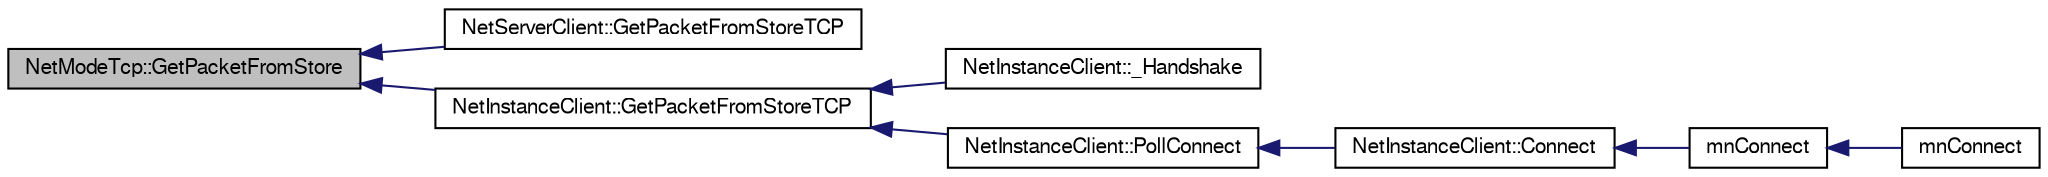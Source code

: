 digraph G
{
  edge [fontname="FreeSans",fontsize="10",labelfontname="FreeSans",labelfontsize="10"];
  node [fontname="FreeSans",fontsize="10",shape=record];
  rankdir=LR;
  Node1 [label="NetModeTcp::GetPacketFromStore",height=0.2,width=0.4,color="black", fillcolor="grey75", style="filled" fontcolor="black"];
  Node1 -> Node2 [dir=back,color="midnightblue",fontsize="10",style="solid"];
  Node2 [label="NetServerClient::GetPacketFromStoreTCP",height=0.2,width=0.4,color="black", fillcolor="white", style="filled",URL="$class_net_server_client.html#ad80262e767daf3a8ae38f981c6788fad"];
  Node1 -> Node3 [dir=back,color="midnightblue",fontsize="10",style="solid"];
  Node3 [label="NetInstanceClient::GetPacketFromStoreTCP",height=0.2,width=0.4,color="black", fillcolor="white", style="filled",URL="$class_net_instance_client.html#a5be6308453da8ba82d86578ef90ce179"];
  Node3 -> Node4 [dir=back,color="midnightblue",fontsize="10",style="solid"];
  Node4 [label="NetInstanceClient::_Handshake",height=0.2,width=0.4,color="black", fillcolor="white", style="filled",URL="$class_net_instance_client.html#a6e22c2ad45d20637c96205472b36fbd7"];
  Node3 -> Node5 [dir=back,color="midnightblue",fontsize="10",style="solid"];
  Node5 [label="NetInstanceClient::PollConnect",height=0.2,width=0.4,color="black", fillcolor="white", style="filled",URL="$class_net_instance_client.html#a9f96ef6d39ce2b6a23e3a1f7fa13599f"];
  Node5 -> Node6 [dir=back,color="midnightblue",fontsize="10",style="solid"];
  Node6 [label="NetInstanceClient::Connect",height=0.2,width=0.4,color="black", fillcolor="white", style="filled",URL="$class_net_instance_client.html#aa4d84041c68b70e4a32c37d31311ca96"];
  Node6 -> Node7 [dir=back,color="midnightblue",fontsize="10",style="solid"];
  Node7 [label="mnConnect",height=0.2,width=0.4,color="black", fillcolor="white", style="filled",URL="$group__proc_commands.html#ga6ffd3536c34f39d9cacd3eb06cf41d79"];
  Node7 -> Node8 [dir=back,color="midnightblue",fontsize="10",style="solid"];
  Node8 [label="mnConnect",height=0.2,width=0.4,color="black", fillcolor="white", style="filled",URL="$group__proc_commands.html#ga601b506b062a594ea02a44502a7b4d0f"];
}
